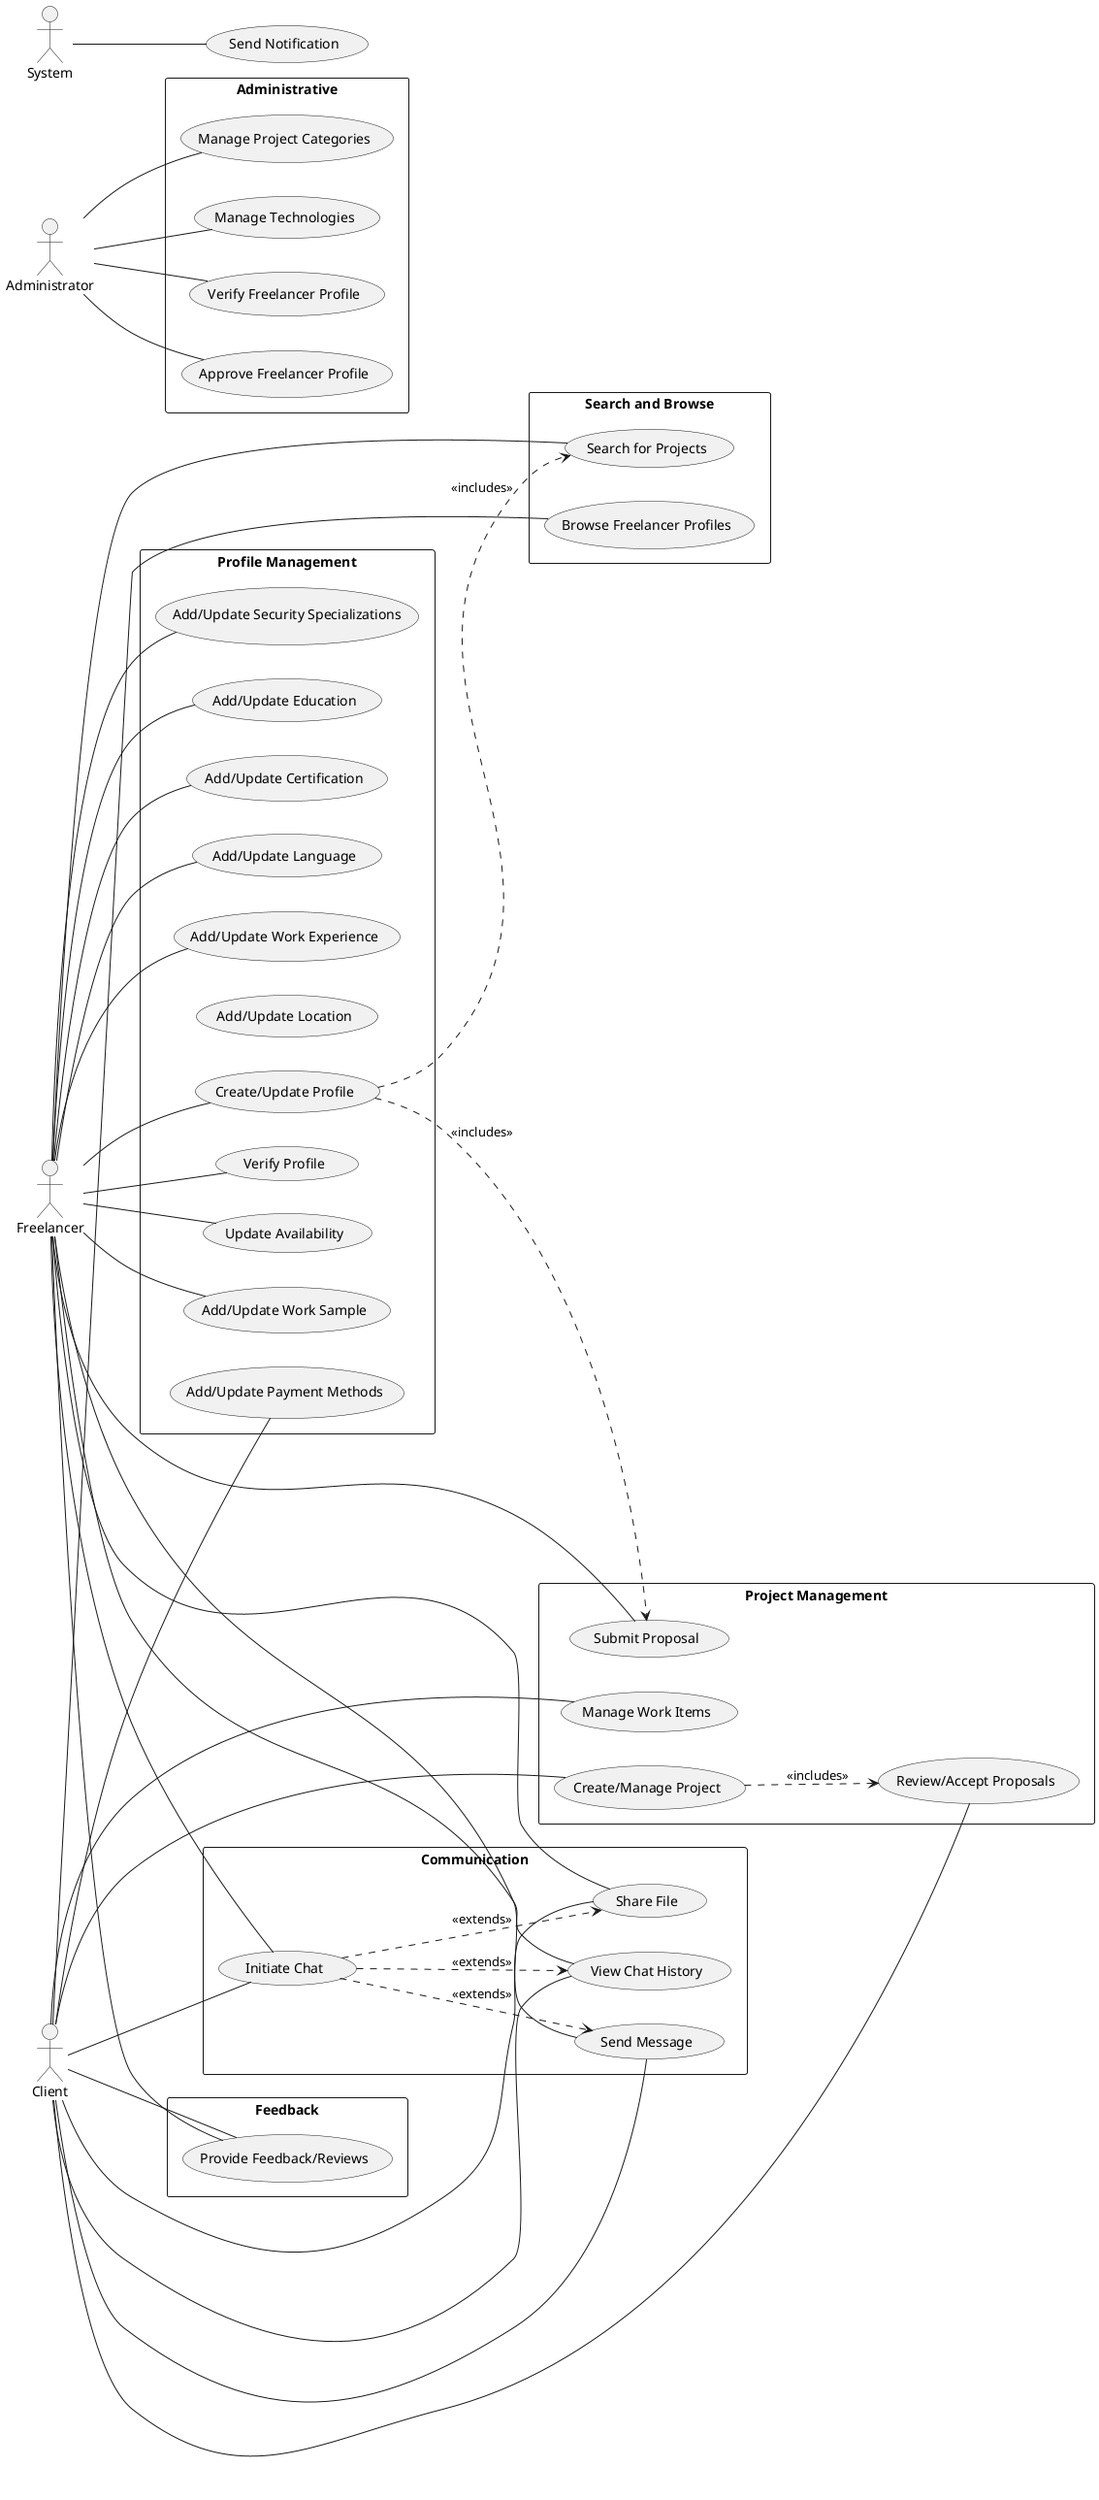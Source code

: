 @startuml teste

left to right direction

actor Freelancer
actor Client
actor Administrator
actor System

usecase "Send Notification" as UC44

System -- UC44 

rectangle "Profile Management" {
  usecase "Create/Update Profile" as UC1
  usecase "Verify Profile" as UC31
  usecase "Update Availability" as UC3
  usecase "Add/Update Work Sample" as UC2
  usecase "Add/Update Security Specializations" as UC4
  usecase "Add/Update Location"
  usecase "Add/Update Education" as UC26
  usecase "Add/Update Certification" as UC27
  usecase "Add/Update Language" as UC28
  usecase "Add/Update Work Experience" as UC29
  usecase "Add/Update Payment Methods" as UC20
}

rectangle "Project Management" {
  usecase "Submit Proposal" as UC6
  usecase "Create/Manage Project" as UC7
  usecase "Manage Work Items" as UC8
  usecase "Review/Accept Proposals" as UC9
}

rectangle "Communication" {
  usecase "Initiate Chat" as UC10
  usecase "Send Message" as UC11
  usecase "Share File" as UC12
  usecase "View Chat History" as UC13
}

rectangle "Feedback" {
  usecase "Provide Feedback/Reviews" as UC17
}

rectangle "Administrative" {
  usecase "Manage Project Categories" as UC22
  usecase "Manage Technologies" as UC33
  usecase "Verify Freelancer Profile" as UC34
  usecase "Approve Freelancer Profile" as UC35
}

rectangle "Search and Browse" {
  usecase "Search for Projects" as UC5
  usecase "Browse Freelancer Profiles" as UC25
}

Freelancer -- UC1
Freelancer -- UC2
Freelancer -- UC3
Freelancer -- UC4
Freelancer -- UC26
Freelancer -- UC27
Freelancer -- UC28
Freelancer -- UC29
Freelancer -- UC31
Freelancer -- UC5
Freelancer -- UC6
Freelancer -- UC10
Freelancer -- UC11
Freelancer -- UC12
Freelancer -- UC13
Freelancer -- UC17

Client -- UC7
Client -- UC8
Client -- UC9
Client -- UC10
Client -- UC11
Client -- UC12
Client -- UC13
Client -- UC17
Client -- UC20
Client -- UC25

Administrator -- UC33
Administrator -- UC22
Administrator -- UC34
Administrator -- UC35

UC1 ..> UC5 : <<includes>>
UC1 ..> UC6 : <<includes>>
UC7 ..> UC9 : <<includes>>
UC10 ..> UC11 : <<extends>>
UC10 ..> UC12 : <<extends>>
UC10 ..> UC13 : <<extends>>

@enduml